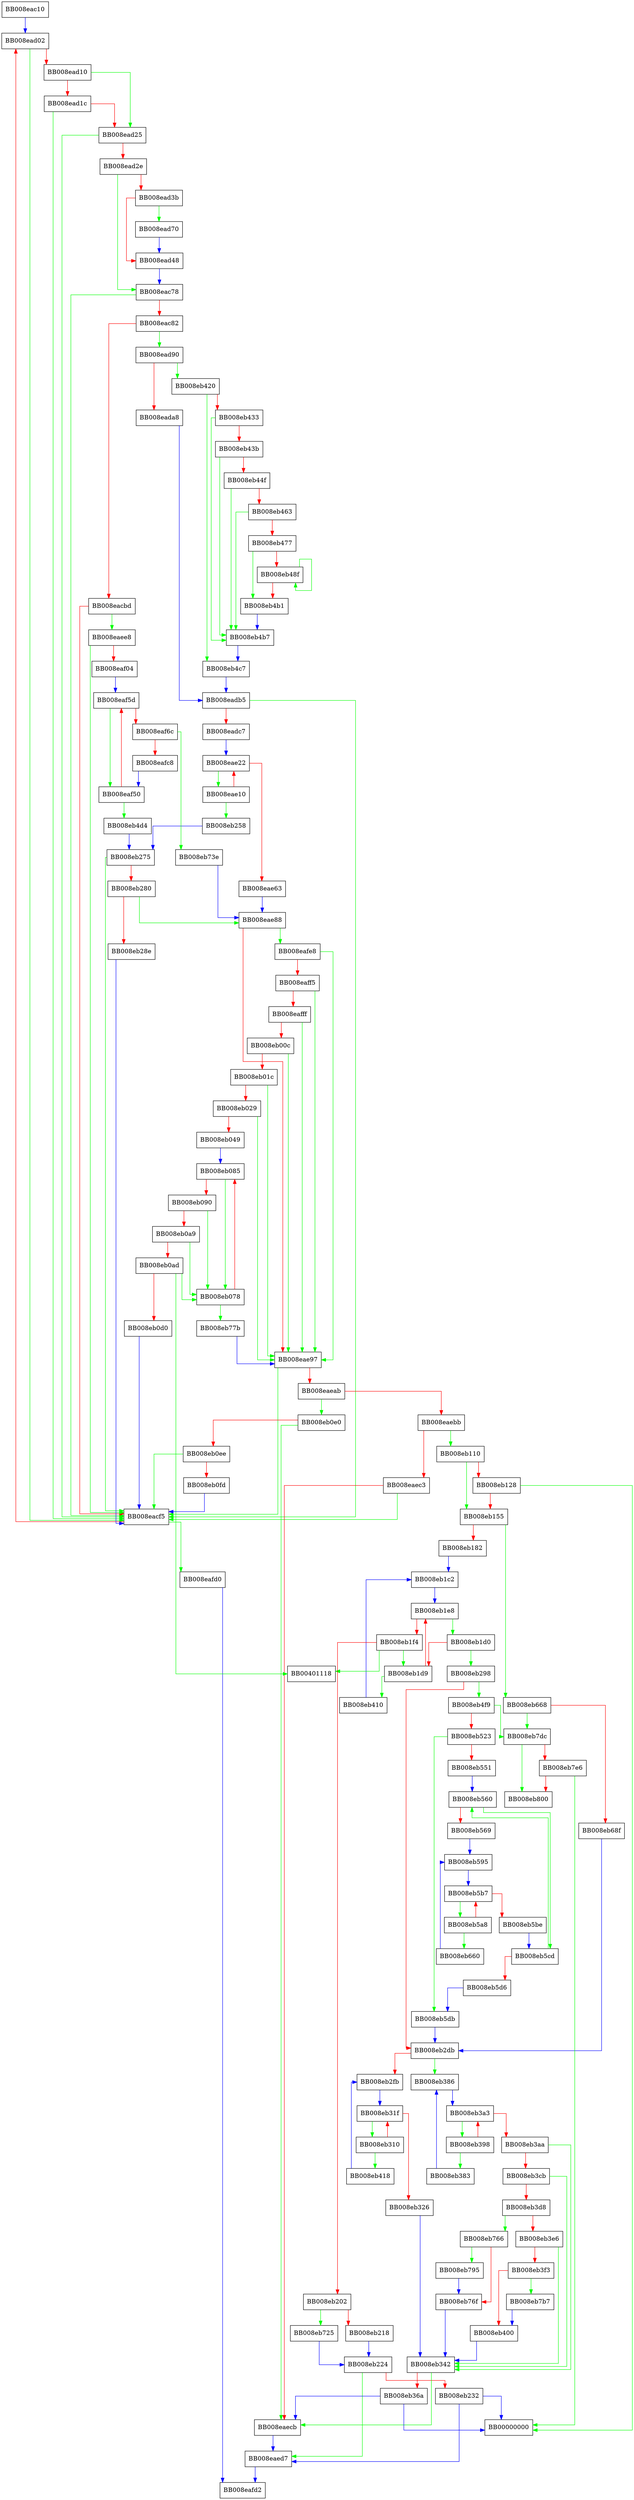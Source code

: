 digraph do_lookup_x {
  node [shape="box"];
  graph [splines=ortho];
  BB008eac10 -> BB008ead02 [color="blue"];
  BB008eac78 -> BB008eacf5 [color="green"];
  BB008eac78 -> BB008eac82 [color="red"];
  BB008eac82 -> BB008ead90 [color="green"];
  BB008eac82 -> BB008eacbd [color="red"];
  BB008eacbd -> BB008eaee8 [color="green"];
  BB008eacbd -> BB008eacf5 [color="red"];
  BB008eacf5 -> BB008eafd0 [color="green"];
  BB008eacf5 -> BB008ead02 [color="red"];
  BB008ead02 -> BB008eacf5 [color="green"];
  BB008ead02 -> BB008ead10 [color="red"];
  BB008ead10 -> BB008ead25 [color="green"];
  BB008ead10 -> BB008ead1c [color="red"];
  BB008ead1c -> BB008eacf5 [color="green"];
  BB008ead1c -> BB008ead25 [color="red"];
  BB008ead25 -> BB008eacf5 [color="green"];
  BB008ead25 -> BB008ead2e [color="red"];
  BB008ead2e -> BB008eac78 [color="green"];
  BB008ead2e -> BB008ead3b [color="red"];
  BB008ead3b -> BB008ead70 [color="green"];
  BB008ead3b -> BB008ead48 [color="red"];
  BB008ead48 -> BB008eac78 [color="blue"];
  BB008ead70 -> BB008ead48 [color="blue"];
  BB008ead90 -> BB008eb420 [color="green"];
  BB008ead90 -> BB008eada8 [color="red"];
  BB008eada8 -> BB008eadb5 [color="blue"];
  BB008eadb5 -> BB008eacf5 [color="green"];
  BB008eadb5 -> BB008eadc7 [color="red"];
  BB008eadc7 -> BB008eae22 [color="blue"];
  BB008eae10 -> BB008eb258 [color="green"];
  BB008eae10 -> BB008eae22 [color="red"];
  BB008eae22 -> BB008eae10 [color="green"];
  BB008eae22 -> BB008eae63 [color="red"];
  BB008eae63 -> BB008eae88 [color="blue"];
  BB008eae88 -> BB008eafe8 [color="green"];
  BB008eae88 -> BB008eae97 [color="red"];
  BB008eae97 -> BB008eacf5 [color="green"];
  BB008eae97 -> BB008eaeab [color="red"];
  BB008eaeab -> BB008eb0e0 [color="green"];
  BB008eaeab -> BB008eaebb [color="red"];
  BB008eaebb -> BB008eb110 [color="green"];
  BB008eaebb -> BB008eaec3 [color="red"];
  BB008eaec3 -> BB008eacf5 [color="green"];
  BB008eaec3 -> BB008eaecb [color="red"];
  BB008eaecb -> BB008eaed7 [color="blue"];
  BB008eaed7 -> BB008eafd2 [color="blue"];
  BB008eaee8 -> BB008eacf5 [color="green"];
  BB008eaee8 -> BB008eaf04 [color="red"];
  BB008eaf04 -> BB008eaf5d [color="blue"];
  BB008eaf50 -> BB008eb4d4 [color="green"];
  BB008eaf50 -> BB008eaf5d [color="red"];
  BB008eaf5d -> BB008eaf50 [color="green"];
  BB008eaf5d -> BB008eaf6c [color="red"];
  BB008eaf6c -> BB008eb73e [color="green"];
  BB008eaf6c -> BB008eafc8 [color="red"];
  BB008eafc8 -> BB008eaf50 [color="blue"];
  BB008eafd0 -> BB008eafd2 [color="blue"];
  BB008eafe8 -> BB008eae97 [color="green"];
  BB008eafe8 -> BB008eaff5 [color="red"];
  BB008eaff5 -> BB008eae97 [color="green"];
  BB008eaff5 -> BB008eafff [color="red"];
  BB008eafff -> BB008eae97 [color="green"];
  BB008eafff -> BB008eb00c [color="red"];
  BB008eb00c -> BB008eae97 [color="green"];
  BB008eb00c -> BB008eb01c [color="red"];
  BB008eb01c -> BB008eae97 [color="green"];
  BB008eb01c -> BB008eb029 [color="red"];
  BB008eb029 -> BB008eae97 [color="green"];
  BB008eb029 -> BB008eb049 [color="red"];
  BB008eb049 -> BB008eb085 [color="blue"];
  BB008eb078 -> BB008eb77b [color="green"];
  BB008eb078 -> BB008eb085 [color="red"];
  BB008eb085 -> BB008eb078 [color="green"];
  BB008eb085 -> BB008eb090 [color="red"];
  BB008eb090 -> BB008eb078 [color="green"];
  BB008eb090 -> BB008eb0a9 [color="red"];
  BB008eb0a9 -> BB008eb078 [color="green"];
  BB008eb0a9 -> BB008eb0ad [color="red"];
  BB008eb0ad -> BB00401118 [color="green"];
  BB008eb0ad -> BB008eb078 [color="green"];
  BB008eb0ad -> BB008eb0d0 [color="red"];
  BB008eb0d0 -> BB008eacf5 [color="blue"];
  BB008eb0e0 -> BB008eaecb [color="green"];
  BB008eb0e0 -> BB008eb0ee [color="red"];
  BB008eb0ee -> BB008eacf5 [color="green"];
  BB008eb0ee -> BB008eb0fd [color="red"];
  BB008eb0fd -> BB008eacf5 [color="blue"];
  BB008eb110 -> BB008eb155 [color="green"];
  BB008eb110 -> BB008eb128 [color="red"];
  BB008eb128 -> BB00000000 [color="green"];
  BB008eb128 -> BB008eb155 [color="red"];
  BB008eb155 -> BB008eb668 [color="green"];
  BB008eb155 -> BB008eb182 [color="red"];
  BB008eb182 -> BB008eb1c2 [color="blue"];
  BB008eb1c2 -> BB008eb1e8 [color="blue"];
  BB008eb1d0 -> BB008eb298 [color="green"];
  BB008eb1d0 -> BB008eb1d9 [color="red"];
  BB008eb1d9 -> BB008eb410 [color="green"];
  BB008eb1d9 -> BB008eb1e8 [color="red"];
  BB008eb1e8 -> BB008eb1d0 [color="green"];
  BB008eb1e8 -> BB008eb1f4 [color="red"];
  BB008eb1f4 -> BB00401118 [color="green"];
  BB008eb1f4 -> BB008eb1d9 [color="green"];
  BB008eb1f4 -> BB008eb202 [color="red"];
  BB008eb202 -> BB008eb725 [color="green"];
  BB008eb202 -> BB008eb218 [color="red"];
  BB008eb218 -> BB008eb224 [color="blue"];
  BB008eb224 -> BB008eaed7 [color="green"];
  BB008eb224 -> BB008eb232 [color="red"];
  BB008eb232 -> BB00000000 [color="blue"];
  BB008eb232 -> BB008eaed7 [color="blue"];
  BB008eb258 -> BB008eb275 [color="blue"];
  BB008eb275 -> BB008eacf5 [color="green"];
  BB008eb275 -> BB008eb280 [color="red"];
  BB008eb280 -> BB008eae88 [color="green"];
  BB008eb280 -> BB008eb28e [color="red"];
  BB008eb28e -> BB008eacf5 [color="blue"];
  BB008eb298 -> BB008eb4f9 [color="green"];
  BB008eb298 -> BB008eb2db [color="red"];
  BB008eb2db -> BB008eb386 [color="green"];
  BB008eb2db -> BB008eb2fb [color="red"];
  BB008eb2fb -> BB008eb31f [color="blue"];
  BB008eb310 -> BB008eb418 [color="green"];
  BB008eb310 -> BB008eb31f [color="red"];
  BB008eb31f -> BB008eb310 [color="green"];
  BB008eb31f -> BB008eb326 [color="red"];
  BB008eb326 -> BB008eb342 [color="blue"];
  BB008eb342 -> BB008eaecb [color="green"];
  BB008eb342 -> BB008eb36a [color="red"];
  BB008eb36a -> BB00000000 [color="blue"];
  BB008eb36a -> BB008eaecb [color="blue"];
  BB008eb383 -> BB008eb386 [color="blue"];
  BB008eb386 -> BB008eb3a3 [color="blue"];
  BB008eb398 -> BB008eb383 [color="green"];
  BB008eb398 -> BB008eb3a3 [color="red"];
  BB008eb3a3 -> BB008eb398 [color="green"];
  BB008eb3a3 -> BB008eb3aa [color="red"];
  BB008eb3aa -> BB008eb342 [color="green"];
  BB008eb3aa -> BB008eb3cb [color="red"];
  BB008eb3cb -> BB008eb342 [color="green"];
  BB008eb3cb -> BB008eb3d8 [color="red"];
  BB008eb3d8 -> BB008eb766 [color="green"];
  BB008eb3d8 -> BB008eb3e6 [color="red"];
  BB008eb3e6 -> BB008eb342 [color="green"];
  BB008eb3e6 -> BB008eb3f3 [color="red"];
  BB008eb3f3 -> BB008eb7b7 [color="green"];
  BB008eb3f3 -> BB008eb400 [color="red"];
  BB008eb400 -> BB008eb342 [color="blue"];
  BB008eb410 -> BB008eb1c2 [color="blue"];
  BB008eb418 -> BB008eb2fb [color="blue"];
  BB008eb420 -> BB008eb4c7 [color="green"];
  BB008eb420 -> BB008eb433 [color="red"];
  BB008eb433 -> BB008eb4b7 [color="green"];
  BB008eb433 -> BB008eb43b [color="red"];
  BB008eb43b -> BB008eb4b7 [color="green"];
  BB008eb43b -> BB008eb44f [color="red"];
  BB008eb44f -> BB008eb4b7 [color="green"];
  BB008eb44f -> BB008eb463 [color="red"];
  BB008eb463 -> BB008eb4b7 [color="green"];
  BB008eb463 -> BB008eb477 [color="red"];
  BB008eb477 -> BB008eb4b1 [color="green"];
  BB008eb477 -> BB008eb48f [color="red"];
  BB008eb48f -> BB008eb48f [color="green"];
  BB008eb48f -> BB008eb4b1 [color="red"];
  BB008eb4b1 -> BB008eb4b7 [color="blue"];
  BB008eb4b7 -> BB008eb4c7 [color="blue"];
  BB008eb4c7 -> BB008eadb5 [color="blue"];
  BB008eb4d4 -> BB008eb275 [color="blue"];
  BB008eb4f9 -> BB008eb7dc [color="green"];
  BB008eb4f9 -> BB008eb523 [color="red"];
  BB008eb523 -> BB008eb5db [color="green"];
  BB008eb523 -> BB008eb551 [color="red"];
  BB008eb551 -> BB008eb560 [color="blue"];
  BB008eb560 -> BB008eb5cd [color="green"];
  BB008eb560 -> BB008eb569 [color="red"];
  BB008eb569 -> BB008eb595 [color="blue"];
  BB008eb595 -> BB008eb5b7 [color="blue"];
  BB008eb5a8 -> BB008eb660 [color="green"];
  BB008eb5a8 -> BB008eb5b7 [color="red"];
  BB008eb5b7 -> BB008eb5a8 [color="green"];
  BB008eb5b7 -> BB008eb5be [color="red"];
  BB008eb5be -> BB008eb5cd [color="blue"];
  BB008eb5cd -> BB008eb560 [color="green"];
  BB008eb5cd -> BB008eb5d6 [color="red"];
  BB008eb5d6 -> BB008eb5db [color="blue"];
  BB008eb5db -> BB008eb2db [color="blue"];
  BB008eb660 -> BB008eb595 [color="blue"];
  BB008eb668 -> BB008eb7dc [color="green"];
  BB008eb668 -> BB008eb68f [color="red"];
  BB008eb68f -> BB008eb2db [color="blue"];
  BB008eb725 -> BB008eb224 [color="blue"];
  BB008eb73e -> BB008eae88 [color="blue"];
  BB008eb766 -> BB008eb795 [color="green"];
  BB008eb766 -> BB008eb76f [color="red"];
  BB008eb76f -> BB008eb342 [color="blue"];
  BB008eb77b -> BB008eae97 [color="blue"];
  BB008eb795 -> BB008eb76f [color="blue"];
  BB008eb7b7 -> BB008eb400 [color="blue"];
  BB008eb7dc -> BB008eb800 [color="green"];
  BB008eb7dc -> BB008eb7e6 [color="red"];
  BB008eb7e6 -> BB00000000 [color="green"];
  BB008eb7e6 -> BB008eb800 [color="red"];
}